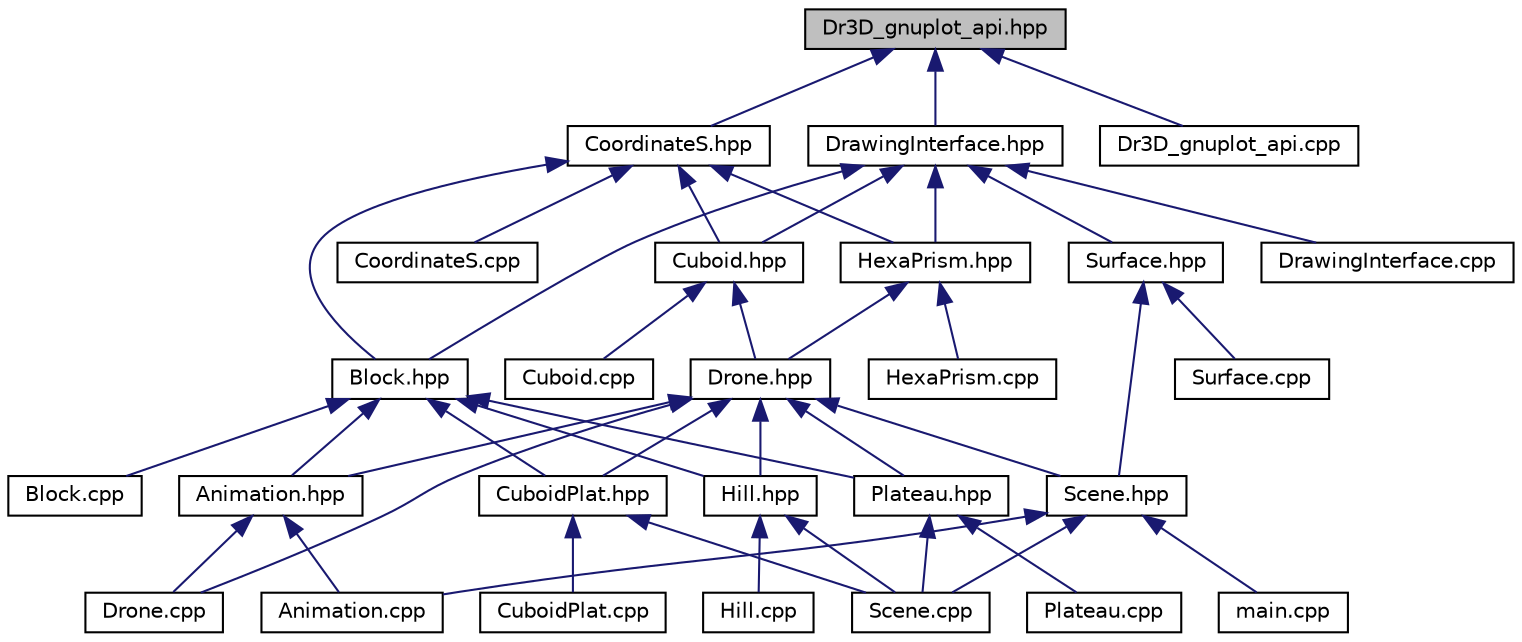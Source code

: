 digraph "Dr3D_gnuplot_api.hpp"
{
 // LATEX_PDF_SIZE
  edge [fontname="Helvetica",fontsize="10",labelfontname="Helvetica",labelfontsize="10"];
  node [fontname="Helvetica",fontsize="10",shape=record];
  Node1 [label="Dr3D_gnuplot_api.hpp",height=0.2,width=0.4,color="black", fillcolor="grey75", style="filled", fontcolor="black",tooltip=" "];
  Node1 -> Node2 [dir="back",color="midnightblue",fontsize="10",style="solid",fontname="Helvetica"];
  Node2 [label="CoordinateS.hpp",height=0.2,width=0.4,color="black", fillcolor="white", style="filled",URL="$_coordinate_s_8hpp.html",tooltip="Definicja klasy układu współrzędnych."];
  Node2 -> Node3 [dir="back",color="midnightblue",fontsize="10",style="solid",fontname="Helvetica"];
  Node3 [label="Block.hpp",height=0.2,width=0.4,color="black", fillcolor="white", style="filled",URL="$_block_8hpp.html",tooltip="Definicja klasy interfejsu bryły."];
  Node3 -> Node4 [dir="back",color="midnightblue",fontsize="10",style="solid",fontname="Helvetica"];
  Node4 [label="Animation.hpp",height=0.2,width=0.4,color="black", fillcolor="white", style="filled",URL="$_animation_8hpp.html",tooltip="Definicja klasy animacji ruchów obiektu."];
  Node4 -> Node5 [dir="back",color="midnightblue",fontsize="10",style="solid",fontname="Helvetica"];
  Node5 [label="Animation.cpp",height=0.2,width=0.4,color="black", fillcolor="white", style="filled",URL="$_animation_8cpp.html",tooltip=" "];
  Node4 -> Node6 [dir="back",color="midnightblue",fontsize="10",style="solid",fontname="Helvetica"];
  Node6 [label="Drone.cpp",height=0.2,width=0.4,color="black", fillcolor="white", style="filled",URL="$_drone_8cpp.html",tooltip=" "];
  Node3 -> Node7 [dir="back",color="midnightblue",fontsize="10",style="solid",fontname="Helvetica"];
  Node7 [label="CuboidPlat.hpp",height=0.2,width=0.4,color="black", fillcolor="white", style="filled",URL="$_cuboid_plat_8hpp.html",tooltip="Definicja klasy płaskowyżu prostopadłościennego."];
  Node7 -> Node8 [dir="back",color="midnightblue",fontsize="10",style="solid",fontname="Helvetica"];
  Node8 [label="CuboidPlat.cpp",height=0.2,width=0.4,color="black", fillcolor="white", style="filled",URL="$_cuboid_plat_8cpp.html",tooltip=" "];
  Node7 -> Node9 [dir="back",color="midnightblue",fontsize="10",style="solid",fontname="Helvetica"];
  Node9 [label="Scene.cpp",height=0.2,width=0.4,color="black", fillcolor="white", style="filled",URL="$_scene_8cpp.html",tooltip=" "];
  Node3 -> Node10 [dir="back",color="midnightblue",fontsize="10",style="solid",fontname="Helvetica"];
  Node10 [label="Hill.hpp",height=0.2,width=0.4,color="black", fillcolor="white", style="filled",URL="$_hill_8hpp.html",tooltip="Definicja klasy wzgórza."];
  Node10 -> Node11 [dir="back",color="midnightblue",fontsize="10",style="solid",fontname="Helvetica"];
  Node11 [label="Hill.cpp",height=0.2,width=0.4,color="black", fillcolor="white", style="filled",URL="$_hill_8cpp.html",tooltip=" "];
  Node10 -> Node9 [dir="back",color="midnightblue",fontsize="10",style="solid",fontname="Helvetica"];
  Node3 -> Node12 [dir="back",color="midnightblue",fontsize="10",style="solid",fontname="Helvetica"];
  Node12 [label="Plateau.hpp",height=0.2,width=0.4,color="black", fillcolor="white", style="filled",URL="$_plateau_8hpp.html",tooltip="Definicja klasy przeszkody typu płaskowyż"];
  Node12 -> Node13 [dir="back",color="midnightblue",fontsize="10",style="solid",fontname="Helvetica"];
  Node13 [label="Plateau.cpp",height=0.2,width=0.4,color="black", fillcolor="white", style="filled",URL="$_plateau_8cpp.html",tooltip=" "];
  Node12 -> Node9 [dir="back",color="midnightblue",fontsize="10",style="solid",fontname="Helvetica"];
  Node3 -> Node14 [dir="back",color="midnightblue",fontsize="10",style="solid",fontname="Helvetica"];
  Node14 [label="Block.cpp",height=0.2,width=0.4,color="black", fillcolor="white", style="filled",URL="$_block_8cpp.html",tooltip=" "];
  Node2 -> Node15 [dir="back",color="midnightblue",fontsize="10",style="solid",fontname="Helvetica"];
  Node15 [label="Cuboid.hpp",height=0.2,width=0.4,color="black", fillcolor="white", style="filled",URL="$_cuboid_8hpp.html",tooltip="Definicja klasy prostopadłoscian."];
  Node15 -> Node16 [dir="back",color="midnightblue",fontsize="10",style="solid",fontname="Helvetica"];
  Node16 [label="Drone.hpp",height=0.2,width=0.4,color="black", fillcolor="white", style="filled",URL="$_drone_8hpp.html",tooltip="Definicja klasy dron."];
  Node16 -> Node4 [dir="back",color="midnightblue",fontsize="10",style="solid",fontname="Helvetica"];
  Node16 -> Node7 [dir="back",color="midnightblue",fontsize="10",style="solid",fontname="Helvetica"];
  Node16 -> Node10 [dir="back",color="midnightblue",fontsize="10",style="solid",fontname="Helvetica"];
  Node16 -> Node12 [dir="back",color="midnightblue",fontsize="10",style="solid",fontname="Helvetica"];
  Node16 -> Node17 [dir="back",color="midnightblue",fontsize="10",style="solid",fontname="Helvetica"];
  Node17 [label="Scene.hpp",height=0.2,width=0.4,color="black", fillcolor="white", style="filled",URL="$_scene_8hpp.html",tooltip="Definicja klasy sceny."];
  Node17 -> Node5 [dir="back",color="midnightblue",fontsize="10",style="solid",fontname="Helvetica"];
  Node17 -> Node18 [dir="back",color="midnightblue",fontsize="10",style="solid",fontname="Helvetica"];
  Node18 [label="main.cpp",height=0.2,width=0.4,color="black", fillcolor="white", style="filled",URL="$main_8cpp.html",tooltip=" "];
  Node17 -> Node9 [dir="back",color="midnightblue",fontsize="10",style="solid",fontname="Helvetica"];
  Node16 -> Node6 [dir="back",color="midnightblue",fontsize="10",style="solid",fontname="Helvetica"];
  Node15 -> Node19 [dir="back",color="midnightblue",fontsize="10",style="solid",fontname="Helvetica"];
  Node19 [label="Cuboid.cpp",height=0.2,width=0.4,color="black", fillcolor="white", style="filled",URL="$_cuboid_8cpp.html",tooltip=" "];
  Node2 -> Node20 [dir="back",color="midnightblue",fontsize="10",style="solid",fontname="Helvetica"];
  Node20 [label="HexaPrism.hpp",height=0.2,width=0.4,color="black", fillcolor="white", style="filled",URL="$_hexa_prism_8hpp.html",tooltip="Definicja klasy Graniastosłub sześciokątny foremny."];
  Node20 -> Node16 [dir="back",color="midnightblue",fontsize="10",style="solid",fontname="Helvetica"];
  Node20 -> Node21 [dir="back",color="midnightblue",fontsize="10",style="solid",fontname="Helvetica"];
  Node21 [label="HexaPrism.cpp",height=0.2,width=0.4,color="black", fillcolor="white", style="filled",URL="$_hexa_prism_8cpp.html",tooltip=" "];
  Node2 -> Node22 [dir="back",color="midnightblue",fontsize="10",style="solid",fontname="Helvetica"];
  Node22 [label="CoordinateS.cpp",height=0.2,width=0.4,color="black", fillcolor="white", style="filled",URL="$_coordinate_s_8cpp.html",tooltip=" "];
  Node1 -> Node23 [dir="back",color="midnightblue",fontsize="10",style="solid",fontname="Helvetica"];
  Node23 [label="DrawingInterface.hpp",height=0.2,width=0.4,color="black", fillcolor="white", style="filled",URL="$_drawing_interface_8hpp.html",tooltip="Definicja klasy interfejs rysowania."];
  Node23 -> Node3 [dir="back",color="midnightblue",fontsize="10",style="solid",fontname="Helvetica"];
  Node23 -> Node15 [dir="back",color="midnightblue",fontsize="10",style="solid",fontname="Helvetica"];
  Node23 -> Node20 [dir="back",color="midnightblue",fontsize="10",style="solid",fontname="Helvetica"];
  Node23 -> Node24 [dir="back",color="midnightblue",fontsize="10",style="solid",fontname="Helvetica"];
  Node24 [label="Surface.hpp",height=0.2,width=0.4,color="black", fillcolor="white", style="filled",URL="$_surface_8hpp.html",tooltip="Definicja klasy powierzchni (planety)"];
  Node24 -> Node17 [dir="back",color="midnightblue",fontsize="10",style="solid",fontname="Helvetica"];
  Node24 -> Node25 [dir="back",color="midnightblue",fontsize="10",style="solid",fontname="Helvetica"];
  Node25 [label="Surface.cpp",height=0.2,width=0.4,color="black", fillcolor="white", style="filled",URL="$_surface_8cpp.html",tooltip=" "];
  Node23 -> Node26 [dir="back",color="midnightblue",fontsize="10",style="solid",fontname="Helvetica"];
  Node26 [label="DrawingInterface.cpp",height=0.2,width=0.4,color="black", fillcolor="white", style="filled",URL="$_drawing_interface_8cpp.html",tooltip=" "];
  Node1 -> Node27 [dir="back",color="midnightblue",fontsize="10",style="solid",fontname="Helvetica"];
  Node27 [label="Dr3D_gnuplot_api.cpp",height=0.2,width=0.4,color="black", fillcolor="white", style="filled",URL="$int_2src_2_dr3_d__gnuplot__api_8cpp.html",tooltip=" "];
}
